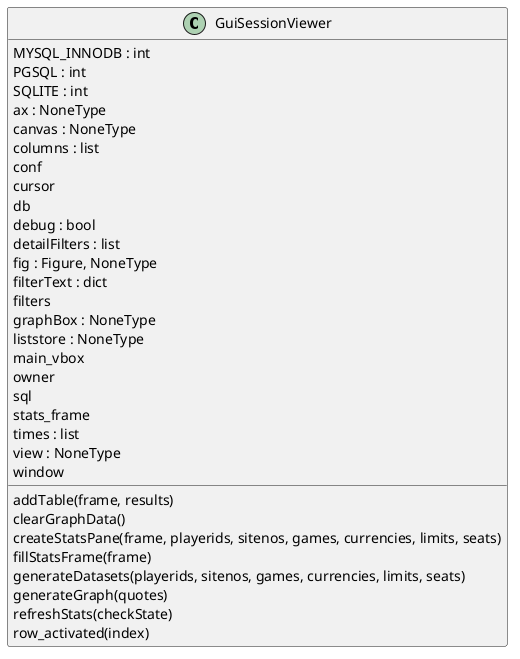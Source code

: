 @startuml classes
set namespaceSeparator none
class "GuiSessionViewer" as GuiSessionViewer.GuiSessionViewer {
  MYSQL_INNODB : int
  PGSQL : int
  SQLITE : int
  ax : NoneType
  canvas : NoneType
  columns : list
  conf
  cursor
  db
  debug : bool
  detailFilters : list
  fig : Figure, NoneType
  filterText : dict
  filters
  graphBox : NoneType
  liststore : NoneType
  main_vbox
  owner
  sql
  stats_frame
  times : list
  view : NoneType
  window
  addTable(frame, results)
  clearGraphData()
  createStatsPane(frame, playerids, sitenos, games, currencies, limits, seats)
  fillStatsFrame(frame)
  generateDatasets(playerids, sitenos, games, currencies, limits, seats)
  generateGraph(quotes)
  refreshStats(checkState)
  row_activated(index)
}
@enduml
